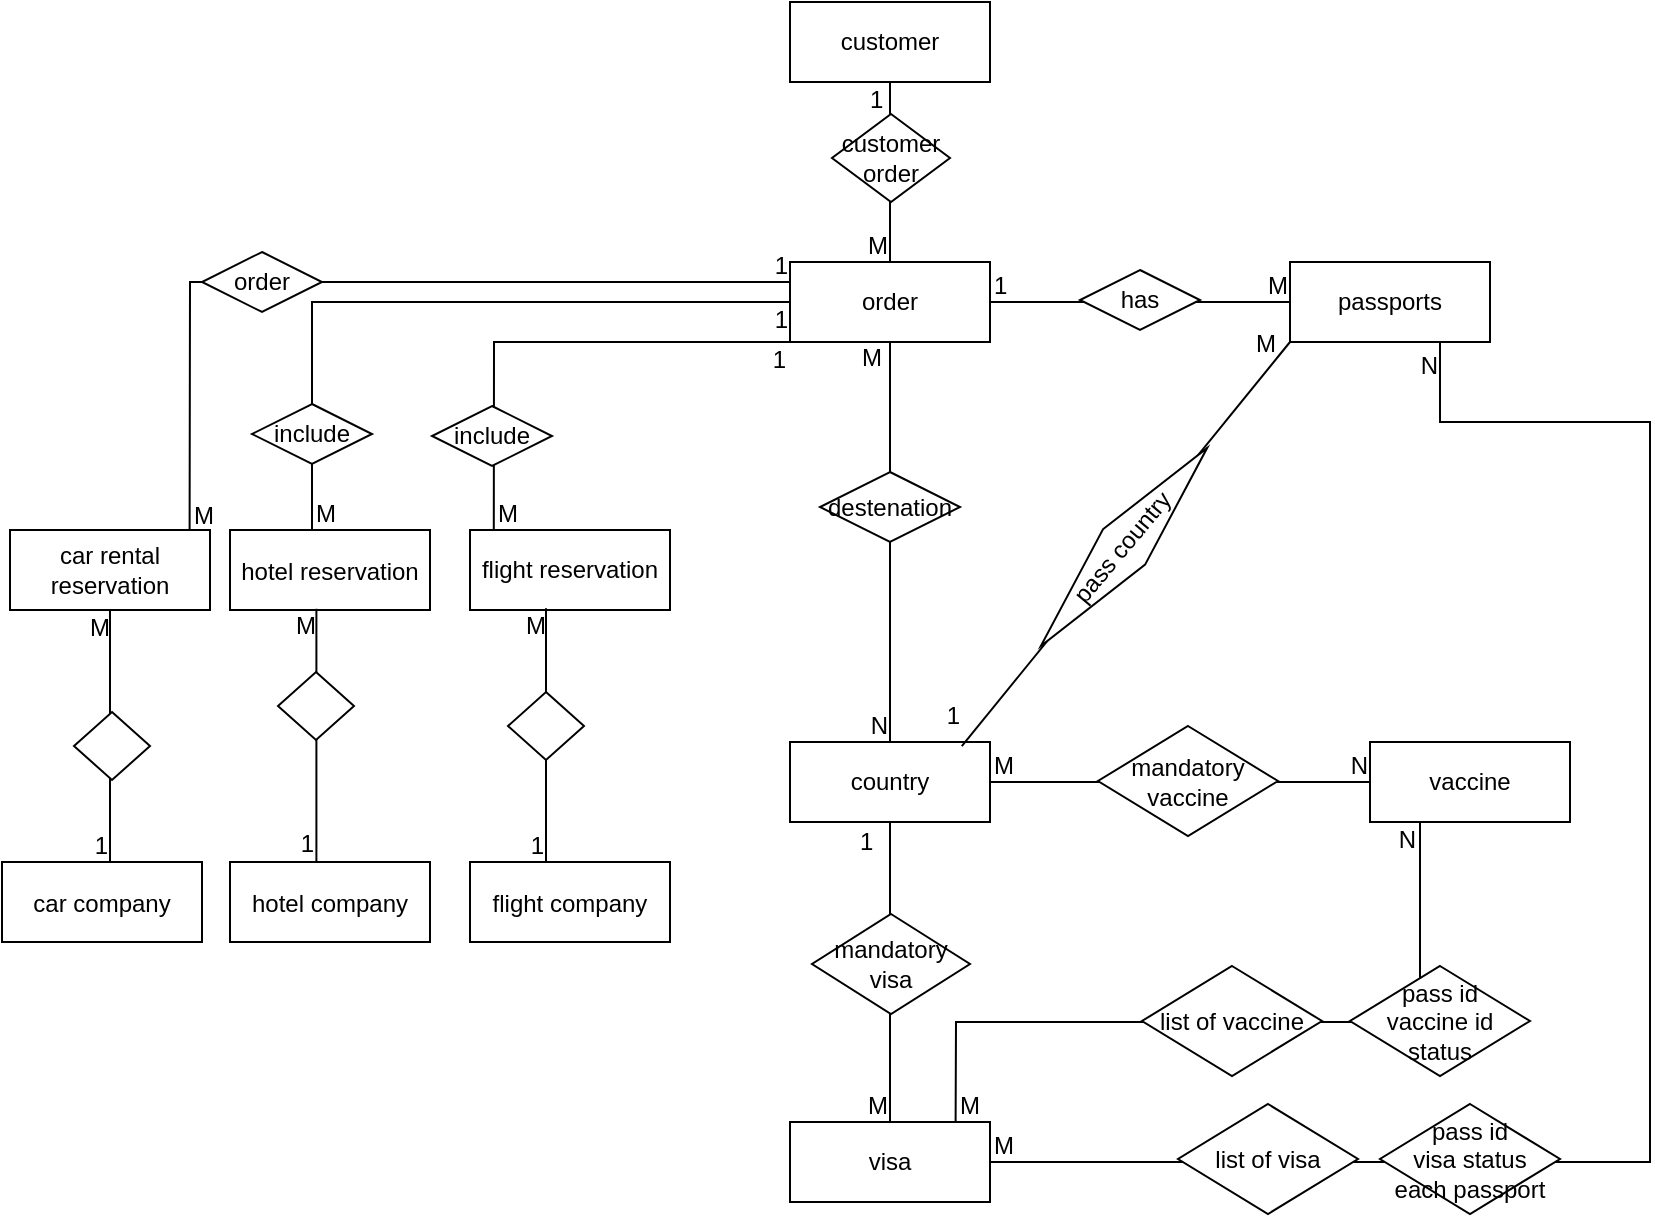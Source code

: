 <mxfile version="21.2.2" type="github">
  <diagram id="R2lEEEUBdFMjLlhIrx00" name="Page-1">
    <mxGraphModel dx="2570" dy="743" grid="1" gridSize="10" guides="1" tooltips="1" connect="1" arrows="1" fold="1" page="1" pageScale="1" pageWidth="850" pageHeight="1100" math="0" shadow="0" extFonts="Permanent Marker^https://fonts.googleapis.com/css?family=Permanent+Marker">
      <root>
        <mxCell id="0" />
        <mxCell id="1" parent="0" />
        <mxCell id="SAlh1_uHHdO9KxUeJymk-1" value="order" style="whiteSpace=wrap;html=1;align=center;" vertex="1" parent="1">
          <mxGeometry x="380" y="210" width="100" height="40" as="geometry" />
        </mxCell>
        <mxCell id="SAlh1_uHHdO9KxUeJymk-2" value="passports" style="whiteSpace=wrap;html=1;align=center;" vertex="1" parent="1">
          <mxGeometry x="630" y="210" width="100" height="40" as="geometry" />
        </mxCell>
        <mxCell id="SAlh1_uHHdO9KxUeJymk-3" value="country" style="whiteSpace=wrap;html=1;align=center;" vertex="1" parent="1">
          <mxGeometry x="380" y="450" width="100" height="40" as="geometry" />
        </mxCell>
        <mxCell id="SAlh1_uHHdO9KxUeJymk-4" value="vaccine" style="whiteSpace=wrap;html=1;align=center;" vertex="1" parent="1">
          <mxGeometry x="670" y="450" width="100" height="40" as="geometry" />
        </mxCell>
        <mxCell id="SAlh1_uHHdO9KxUeJymk-6" value="hotel&amp;nbsp;&lt;span style=&quot;font-size:11.0pt;line-height:107%;font-family:&amp;quot;Segoe UI&amp;quot;,sans-serif;&lt;br/&gt;mso-fareast-font-family:Calibri;mso-fareast-theme-font:minor-latin;color:#374151;&lt;br/&gt;mso-ansi-language:EN-US;mso-fareast-language:EN-US;mso-bidi-language:HE&quot;&gt;&lt;/span&gt;reservation" style="whiteSpace=wrap;html=1;align=center;" vertex="1" parent="1">
          <mxGeometry x="100" y="344" width="100" height="40" as="geometry" />
        </mxCell>
        <mxCell id="SAlh1_uHHdO9KxUeJymk-7" value="flight reservation" style="whiteSpace=wrap;html=1;align=center;" vertex="1" parent="1">
          <mxGeometry x="220" y="344" width="100" height="40" as="geometry" />
        </mxCell>
        <mxCell id="SAlh1_uHHdO9KxUeJymk-8" value="" style="endArrow=none;html=1;rounded=0;exitX=1;exitY=0.5;exitDx=0;exitDy=0;entryX=0;entryY=0.5;entryDx=0;entryDy=0;" edge="1" parent="1" source="SAlh1_uHHdO9KxUeJymk-1" target="SAlh1_uHHdO9KxUeJymk-2">
          <mxGeometry relative="1" as="geometry">
            <mxPoint x="500" y="270" as="sourcePoint" />
            <mxPoint x="640" y="290" as="targetPoint" />
          </mxGeometry>
        </mxCell>
        <mxCell id="SAlh1_uHHdO9KxUeJymk-9" value="1" style="resizable=0;html=1;whiteSpace=wrap;align=left;verticalAlign=bottom;" connectable="0" vertex="1" parent="SAlh1_uHHdO9KxUeJymk-8">
          <mxGeometry x="-1" relative="1" as="geometry" />
        </mxCell>
        <mxCell id="SAlh1_uHHdO9KxUeJymk-10" value="M" style="resizable=0;html=1;whiteSpace=wrap;align=right;verticalAlign=bottom;" connectable="0" vertex="1" parent="SAlh1_uHHdO9KxUeJymk-8">
          <mxGeometry x="1" relative="1" as="geometry" />
        </mxCell>
        <mxCell id="SAlh1_uHHdO9KxUeJymk-11" value="has" style="shape=rhombus;perimeter=rhombusPerimeter;whiteSpace=wrap;html=1;align=center;" vertex="1" parent="1">
          <mxGeometry x="525" y="214" width="60" height="30" as="geometry" />
        </mxCell>
        <mxCell id="SAlh1_uHHdO9KxUeJymk-12" value="" style="endArrow=none;html=1;rounded=0;exitX=1;exitY=0.5;exitDx=0;exitDy=0;entryX=0;entryY=0.5;entryDx=0;entryDy=0;" edge="1" parent="1" source="SAlh1_uHHdO9KxUeJymk-3" target="SAlh1_uHHdO9KxUeJymk-4">
          <mxGeometry relative="1" as="geometry">
            <mxPoint x="550" y="500" as="sourcePoint" />
            <mxPoint x="710" y="500" as="targetPoint" />
          </mxGeometry>
        </mxCell>
        <mxCell id="SAlh1_uHHdO9KxUeJymk-13" value="M" style="resizable=0;html=1;whiteSpace=wrap;align=left;verticalAlign=bottom;" connectable="0" vertex="1" parent="SAlh1_uHHdO9KxUeJymk-12">
          <mxGeometry x="-1" relative="1" as="geometry" />
        </mxCell>
        <mxCell id="SAlh1_uHHdO9KxUeJymk-14" value="N" style="resizable=0;html=1;whiteSpace=wrap;align=right;verticalAlign=bottom;" connectable="0" vertex="1" parent="SAlh1_uHHdO9KxUeJymk-12">
          <mxGeometry x="1" relative="1" as="geometry" />
        </mxCell>
        <mxCell id="SAlh1_uHHdO9KxUeJymk-15" value="mandatory vaccine" style="shape=rhombus;perimeter=rhombusPerimeter;whiteSpace=wrap;html=1;align=center;" vertex="1" parent="1">
          <mxGeometry x="534" y="442" width="90" height="55" as="geometry" />
        </mxCell>
        <mxCell id="SAlh1_uHHdO9KxUeJymk-22" value="" style="endArrow=none;html=1;rounded=0;entryX=0.5;entryY=0;entryDx=0;entryDy=0;" edge="1" parent="1" source="SAlh1_uHHdO9KxUeJymk-1" target="SAlh1_uHHdO9KxUeJymk-3">
          <mxGeometry relative="1" as="geometry">
            <mxPoint x="430" y="370" as="sourcePoint" />
            <mxPoint x="680" y="480" as="targetPoint" />
          </mxGeometry>
        </mxCell>
        <mxCell id="SAlh1_uHHdO9KxUeJymk-23" value="M" style="resizable=0;html=1;whiteSpace=wrap;align=left;verticalAlign=bottom;" connectable="0" vertex="1" parent="SAlh1_uHHdO9KxUeJymk-22">
          <mxGeometry x="-1" relative="1" as="geometry">
            <mxPoint x="-16" y="16" as="offset" />
          </mxGeometry>
        </mxCell>
        <mxCell id="SAlh1_uHHdO9KxUeJymk-24" value="N" style="resizable=0;html=1;whiteSpace=wrap;align=right;verticalAlign=bottom;" connectable="0" vertex="1" parent="SAlh1_uHHdO9KxUeJymk-22">
          <mxGeometry x="1" relative="1" as="geometry" />
        </mxCell>
        <mxCell id="SAlh1_uHHdO9KxUeJymk-25" value="destenation" style="shape=rhombus;perimeter=rhombusPerimeter;whiteSpace=wrap;html=1;align=center;" vertex="1" parent="1">
          <mxGeometry x="395" y="315" width="70" height="35" as="geometry" />
        </mxCell>
        <mxCell id="SAlh1_uHHdO9KxUeJymk-27" value="" style="endArrow=none;html=1;rounded=0;exitX=0.5;exitY=0;exitDx=0;exitDy=0;entryX=0;entryY=0.5;entryDx=0;entryDy=0;" edge="1" parent="1" target="SAlh1_uHHdO9KxUeJymk-1">
          <mxGeometry relative="1" as="geometry">
            <mxPoint x="141" y="344" as="sourcePoint" />
            <mxPoint x="141" y="249" as="targetPoint" />
            <Array as="points">
              <mxPoint x="141" y="230" />
            </Array>
          </mxGeometry>
        </mxCell>
        <mxCell id="SAlh1_uHHdO9KxUeJymk-28" value="M" style="resizable=0;html=1;whiteSpace=wrap;align=left;verticalAlign=bottom;" connectable="0" vertex="1" parent="SAlh1_uHHdO9KxUeJymk-27">
          <mxGeometry x="-1" relative="1" as="geometry" />
        </mxCell>
        <mxCell id="SAlh1_uHHdO9KxUeJymk-29" value="1" style="resizable=0;html=1;whiteSpace=wrap;align=right;verticalAlign=bottom;" connectable="0" vertex="1" parent="SAlh1_uHHdO9KxUeJymk-27">
          <mxGeometry x="1" relative="1" as="geometry">
            <mxPoint y="17" as="offset" />
          </mxGeometry>
        </mxCell>
        <mxCell id="SAlh1_uHHdO9KxUeJymk-26" value="include" style="shape=rhombus;perimeter=rhombusPerimeter;whiteSpace=wrap;html=1;align=center;" vertex="1" parent="1">
          <mxGeometry x="111" y="281" width="60" height="30" as="geometry" />
        </mxCell>
        <mxCell id="SAlh1_uHHdO9KxUeJymk-31" value="" style="endArrow=none;html=1;rounded=0;entryX=0;entryY=0.25;entryDx=0;entryDy=0;exitX=0.898;exitY=0.046;exitDx=0;exitDy=0;exitPerimeter=0;" edge="1" parent="1" source="SAlh1_uHHdO9KxUeJymk-71" target="SAlh1_uHHdO9KxUeJymk-1">
          <mxGeometry relative="1" as="geometry">
            <mxPoint x="10" y="230" as="sourcePoint" />
            <mxPoint x="680" y="480" as="targetPoint" />
            <Array as="points">
              <mxPoint x="80" y="220" />
            </Array>
          </mxGeometry>
        </mxCell>
        <mxCell id="SAlh1_uHHdO9KxUeJymk-32" value="M" style="resizable=0;html=1;whiteSpace=wrap;align=left;verticalAlign=bottom;" connectable="0" vertex="1" parent="SAlh1_uHHdO9KxUeJymk-31">
          <mxGeometry x="-1" relative="1" as="geometry" />
        </mxCell>
        <mxCell id="SAlh1_uHHdO9KxUeJymk-33" value="1" style="resizable=0;html=1;whiteSpace=wrap;align=right;verticalAlign=bottom;" connectable="0" vertex="1" parent="SAlh1_uHHdO9KxUeJymk-31">
          <mxGeometry x="1" relative="1" as="geometry" />
        </mxCell>
        <mxCell id="SAlh1_uHHdO9KxUeJymk-30" value="order" style="shape=rhombus;perimeter=rhombusPerimeter;whiteSpace=wrap;html=1;align=center;" vertex="1" parent="1">
          <mxGeometry x="86" y="205" width="60" height="30" as="geometry" />
        </mxCell>
        <mxCell id="SAlh1_uHHdO9KxUeJymk-38" value="" style="endArrow=none;html=1;rounded=0;entryX=0;entryY=1;entryDx=0;entryDy=0;exitX=0.119;exitY=0.002;exitDx=0;exitDy=0;exitPerimeter=0;" edge="1" parent="1" source="SAlh1_uHHdO9KxUeJymk-7" target="SAlh1_uHHdO9KxUeJymk-1">
          <mxGeometry relative="1" as="geometry">
            <mxPoint x="230" y="345" as="sourcePoint" />
            <mxPoint x="230" y="249" as="targetPoint" />
            <Array as="points">
              <mxPoint x="232" y="250" />
            </Array>
          </mxGeometry>
        </mxCell>
        <mxCell id="SAlh1_uHHdO9KxUeJymk-39" value="M" style="resizable=0;html=1;whiteSpace=wrap;align=left;verticalAlign=bottom;" connectable="0" vertex="1" parent="SAlh1_uHHdO9KxUeJymk-38">
          <mxGeometry x="-1" relative="1" as="geometry" />
        </mxCell>
        <mxCell id="SAlh1_uHHdO9KxUeJymk-40" value="1" style="resizable=0;html=1;whiteSpace=wrap;align=right;verticalAlign=bottom;" connectable="0" vertex="1" parent="SAlh1_uHHdO9KxUeJymk-38">
          <mxGeometry x="1" relative="1" as="geometry">
            <mxPoint y="17" as="offset" />
          </mxGeometry>
        </mxCell>
        <mxCell id="SAlh1_uHHdO9KxUeJymk-41" value="include" style="shape=rhombus;perimeter=rhombusPerimeter;whiteSpace=wrap;html=1;align=center;" vertex="1" parent="1">
          <mxGeometry x="201" y="282" width="60" height="30" as="geometry" />
        </mxCell>
        <mxCell id="SAlh1_uHHdO9KxUeJymk-54" value="customer" style="whiteSpace=wrap;html=1;align=center;" vertex="1" parent="1">
          <mxGeometry x="380" y="80" width="100" height="40" as="geometry" />
        </mxCell>
        <mxCell id="SAlh1_uHHdO9KxUeJymk-55" value="visa" style="whiteSpace=wrap;html=1;align=center;" vertex="1" parent="1">
          <mxGeometry x="380" y="640" width="100" height="40" as="geometry" />
        </mxCell>
        <mxCell id="SAlh1_uHHdO9KxUeJymk-57" value="" style="endArrow=none;html=1;rounded=0;exitX=0.5;exitY=1;exitDx=0;exitDy=0;" edge="1" parent="1" source="SAlh1_uHHdO9KxUeJymk-54" target="SAlh1_uHHdO9KxUeJymk-1">
          <mxGeometry relative="1" as="geometry">
            <mxPoint x="490" y="240" as="sourcePoint" />
            <mxPoint x="640" y="240" as="targetPoint" />
          </mxGeometry>
        </mxCell>
        <mxCell id="SAlh1_uHHdO9KxUeJymk-58" value="1" style="resizable=0;html=1;whiteSpace=wrap;align=left;verticalAlign=bottom;" connectable="0" vertex="1" parent="SAlh1_uHHdO9KxUeJymk-57">
          <mxGeometry x="-1" relative="1" as="geometry">
            <mxPoint x="-12" y="17" as="offset" />
          </mxGeometry>
        </mxCell>
        <mxCell id="SAlh1_uHHdO9KxUeJymk-59" value="M" style="resizable=0;html=1;whiteSpace=wrap;align=right;verticalAlign=bottom;" connectable="0" vertex="1" parent="SAlh1_uHHdO9KxUeJymk-57">
          <mxGeometry x="1" relative="1" as="geometry" />
        </mxCell>
        <mxCell id="SAlh1_uHHdO9KxUeJymk-56" value="customer order" style="shape=rhombus;perimeter=rhombusPerimeter;whiteSpace=wrap;html=1;align=center;" vertex="1" parent="1">
          <mxGeometry x="401" y="136" width="59" height="44" as="geometry" />
        </mxCell>
        <mxCell id="SAlh1_uHHdO9KxUeJymk-60" value="" style="endArrow=none;html=1;rounded=0;exitX=0.5;exitY=1;exitDx=0;exitDy=0;" edge="1" parent="1" source="SAlh1_uHHdO9KxUeJymk-3" target="SAlh1_uHHdO9KxUeJymk-55">
          <mxGeometry relative="1" as="geometry">
            <mxPoint x="490" y="525" as="sourcePoint" />
            <mxPoint x="680" y="525" as="targetPoint" />
          </mxGeometry>
        </mxCell>
        <mxCell id="SAlh1_uHHdO9KxUeJymk-61" value="1" style="resizable=0;html=1;whiteSpace=wrap;align=left;verticalAlign=bottom;" connectable="0" vertex="1" parent="SAlh1_uHHdO9KxUeJymk-60">
          <mxGeometry x="-1" relative="1" as="geometry">
            <mxPoint x="-17" y="18" as="offset" />
          </mxGeometry>
        </mxCell>
        <mxCell id="SAlh1_uHHdO9KxUeJymk-62" value="M" style="resizable=0;html=1;whiteSpace=wrap;align=right;verticalAlign=bottom;" connectable="0" vertex="1" parent="SAlh1_uHHdO9KxUeJymk-60">
          <mxGeometry x="1" relative="1" as="geometry" />
        </mxCell>
        <mxCell id="SAlh1_uHHdO9KxUeJymk-63" value="mandatory visa" style="shape=rhombus;perimeter=rhombusPerimeter;whiteSpace=wrap;html=1;align=center;" vertex="1" parent="1">
          <mxGeometry x="391" y="536" width="79" height="50" as="geometry" />
        </mxCell>
        <mxCell id="SAlh1_uHHdO9KxUeJymk-67" value="" style="endArrow=none;html=1;rounded=0;exitX=0;exitY=1;exitDx=0;exitDy=0;entryX=0.859;entryY=0.053;entryDx=0;entryDy=0;entryPerimeter=0;" edge="1" parent="1" source="SAlh1_uHHdO9KxUeJymk-2" target="SAlh1_uHHdO9KxUeJymk-3">
          <mxGeometry relative="1" as="geometry">
            <mxPoint x="490" y="260" as="sourcePoint" />
            <mxPoint x="680" y="460" as="targetPoint" />
          </mxGeometry>
        </mxCell>
        <mxCell id="SAlh1_uHHdO9KxUeJymk-68" value="M" style="resizable=0;html=1;whiteSpace=wrap;align=left;verticalAlign=bottom;" connectable="0" vertex="1" parent="SAlh1_uHHdO9KxUeJymk-67">
          <mxGeometry x="-1" relative="1" as="geometry">
            <mxPoint x="-19" y="9" as="offset" />
          </mxGeometry>
        </mxCell>
        <mxCell id="SAlh1_uHHdO9KxUeJymk-69" value="1" style="resizable=0;html=1;whiteSpace=wrap;align=right;verticalAlign=bottom;" connectable="0" vertex="1" parent="SAlh1_uHHdO9KxUeJymk-67">
          <mxGeometry x="1" relative="1" as="geometry">
            <mxPoint x="1" y="-7" as="offset" />
          </mxGeometry>
        </mxCell>
        <mxCell id="SAlh1_uHHdO9KxUeJymk-70" value="pass country" style="shape=rhombus;perimeter=rhombusPerimeter;whiteSpace=wrap;html=1;align=center;rotation=-50;" vertex="1" parent="1">
          <mxGeometry x="482.3" y="338.75" width="129.43" height="27.49" as="geometry" />
        </mxCell>
        <mxCell id="SAlh1_uHHdO9KxUeJymk-71" value="car rental reservation" style="whiteSpace=wrap;html=1;align=center;" vertex="1" parent="1">
          <mxGeometry x="-10" y="344" width="100" height="40" as="geometry" />
        </mxCell>
        <mxCell id="SAlh1_uHHdO9KxUeJymk-72" value="hotel&amp;nbsp;&lt;span style=&quot;font-size:11.0pt;line-height:107%;font-family:&amp;quot;Segoe UI&amp;quot;,sans-serif;&lt;br/&gt;mso-fareast-font-family:Calibri;mso-fareast-theme-font:minor-latin;color:#374151;&lt;br/&gt;mso-ansi-language:EN-US;mso-fareast-language:EN-US;mso-bidi-language:HE&quot;&gt;&lt;/span&gt;company" style="whiteSpace=wrap;html=1;align=center;" vertex="1" parent="1">
          <mxGeometry x="100" y="510" width="100" height="40" as="geometry" />
        </mxCell>
        <mxCell id="SAlh1_uHHdO9KxUeJymk-73" value="car&amp;nbsp;&lt;span style=&quot;font-size:11.0pt;line-height:107%;font-family:&amp;quot;Segoe UI&amp;quot;,sans-serif;&lt;br/&gt;mso-fareast-font-family:Calibri;mso-fareast-theme-font:minor-latin;color:#374151;&lt;br/&gt;mso-ansi-language:EN-US;mso-fareast-language:EN-US;mso-bidi-language:HE&quot;&gt;&lt;/span&gt;company" style="whiteSpace=wrap;html=1;align=center;" vertex="1" parent="1">
          <mxGeometry x="-14" y="510" width="100" height="40" as="geometry" />
        </mxCell>
        <mxCell id="SAlh1_uHHdO9KxUeJymk-74" value="flight&amp;nbsp;&lt;span style=&quot;font-size:11.0pt;line-height:107%;font-family:&amp;quot;Segoe UI&amp;quot;,sans-serif;&lt;br/&gt;mso-fareast-font-family:Calibri;mso-fareast-theme-font:minor-latin;color:#374151;&lt;br/&gt;mso-ansi-language:EN-US;mso-fareast-language:EN-US;mso-bidi-language:HE&quot;&gt;&lt;/span&gt;company" style="whiteSpace=wrap;html=1;align=center;" vertex="1" parent="1">
          <mxGeometry x="220" y="510" width="100" height="40" as="geometry" />
        </mxCell>
        <mxCell id="SAlh1_uHHdO9KxUeJymk-75" value="" style="endArrow=none;html=1;rounded=0;exitX=0.432;exitY=0.985;exitDx=0;exitDy=0;exitPerimeter=0;entryX=0.432;entryY=-0.004;entryDx=0;entryDy=0;entryPerimeter=0;" edge="1" parent="1" source="SAlh1_uHHdO9KxUeJymk-6" target="SAlh1_uHHdO9KxUeJymk-72">
          <mxGeometry relative="1" as="geometry">
            <mxPoint x="141" y="425" as="sourcePoint" />
            <mxPoint x="141" y="515" as="targetPoint" />
          </mxGeometry>
        </mxCell>
        <mxCell id="SAlh1_uHHdO9KxUeJymk-76" value="M" style="resizable=0;html=1;whiteSpace=wrap;align=left;verticalAlign=bottom;" connectable="0" vertex="1" parent="SAlh1_uHHdO9KxUeJymk-75">
          <mxGeometry x="-1" relative="1" as="geometry">
            <mxPoint x="-12" y="17" as="offset" />
          </mxGeometry>
        </mxCell>
        <mxCell id="SAlh1_uHHdO9KxUeJymk-77" value="1" style="resizable=0;html=1;whiteSpace=wrap;align=right;verticalAlign=bottom;" connectable="0" vertex="1" parent="SAlh1_uHHdO9KxUeJymk-75">
          <mxGeometry x="1" relative="1" as="geometry" />
        </mxCell>
        <mxCell id="SAlh1_uHHdO9KxUeJymk-78" value="" style="shape=rhombus;perimeter=rhombusPerimeter;whiteSpace=wrap;html=1;align=center;" vertex="1" parent="1">
          <mxGeometry x="124" y="415" width="38" height="34" as="geometry" />
        </mxCell>
        <mxCell id="SAlh1_uHHdO9KxUeJymk-79" value="" style="endArrow=none;html=1;rounded=0;exitX=1;exitY=0.5;exitDx=0;exitDy=0;entryX=0.75;entryY=1;entryDx=0;entryDy=0;" edge="1" parent="1" source="SAlh1_uHHdO9KxUeJymk-55" target="SAlh1_uHHdO9KxUeJymk-2">
          <mxGeometry relative="1" as="geometry">
            <mxPoint x="520" y="588" as="sourcePoint" />
            <mxPoint x="710" y="588" as="targetPoint" />
            <Array as="points">
              <mxPoint x="810" y="660" />
              <mxPoint x="810" y="290" />
              <mxPoint x="705" y="290" />
            </Array>
          </mxGeometry>
        </mxCell>
        <mxCell id="SAlh1_uHHdO9KxUeJymk-80" value="M" style="resizable=0;html=1;whiteSpace=wrap;align=left;verticalAlign=bottom;" connectable="0" vertex="1" parent="SAlh1_uHHdO9KxUeJymk-79">
          <mxGeometry x="-1" relative="1" as="geometry" />
        </mxCell>
        <mxCell id="SAlh1_uHHdO9KxUeJymk-81" value="N" style="resizable=0;html=1;whiteSpace=wrap;align=right;verticalAlign=bottom;" connectable="0" vertex="1" parent="SAlh1_uHHdO9KxUeJymk-79">
          <mxGeometry x="1" relative="1" as="geometry">
            <mxPoint y="20" as="offset" />
          </mxGeometry>
        </mxCell>
        <mxCell id="SAlh1_uHHdO9KxUeJymk-82" value="list of visa" style="shape=rhombus;perimeter=rhombusPerimeter;whiteSpace=wrap;html=1;align=center;" vertex="1" parent="1">
          <mxGeometry x="574" y="631" width="90" height="55" as="geometry" />
        </mxCell>
        <mxCell id="SAlh1_uHHdO9KxUeJymk-83" value="pass id&lt;br&gt;visa status&lt;br&gt;each passport" style="shape=rhombus;perimeter=rhombusPerimeter;whiteSpace=wrap;html=1;align=center;" vertex="1" parent="1">
          <mxGeometry x="675" y="631" width="90" height="55" as="geometry" />
        </mxCell>
        <mxCell id="SAlh1_uHHdO9KxUeJymk-87" value="" style="endArrow=none;html=1;rounded=0;exitX=0.828;exitY=0.003;exitDx=0;exitDy=0;entryX=0.25;entryY=1;entryDx=0;entryDy=0;exitPerimeter=0;" edge="1" parent="1" source="SAlh1_uHHdO9KxUeJymk-55" target="SAlh1_uHHdO9KxUeJymk-4">
          <mxGeometry relative="1" as="geometry">
            <mxPoint x="490" y="480" as="sourcePoint" />
            <mxPoint x="680" y="480" as="targetPoint" />
            <Array as="points">
              <mxPoint x="463" y="590" />
              <mxPoint x="695" y="590" />
            </Array>
          </mxGeometry>
        </mxCell>
        <mxCell id="SAlh1_uHHdO9KxUeJymk-88" value="M" style="resizable=0;html=1;whiteSpace=wrap;align=left;verticalAlign=bottom;" connectable="0" vertex="1" parent="SAlh1_uHHdO9KxUeJymk-87">
          <mxGeometry x="-1" relative="1" as="geometry" />
        </mxCell>
        <mxCell id="SAlh1_uHHdO9KxUeJymk-89" value="N" style="resizable=0;html=1;whiteSpace=wrap;align=right;verticalAlign=bottom;" connectable="0" vertex="1" parent="SAlh1_uHHdO9KxUeJymk-87">
          <mxGeometry x="1" relative="1" as="geometry">
            <mxPoint x="-1" y="17" as="offset" />
          </mxGeometry>
        </mxCell>
        <mxCell id="SAlh1_uHHdO9KxUeJymk-90" value="list of vaccine" style="shape=rhombus;perimeter=rhombusPerimeter;whiteSpace=wrap;html=1;align=center;" vertex="1" parent="1">
          <mxGeometry x="556" y="562" width="90" height="55" as="geometry" />
        </mxCell>
        <mxCell id="SAlh1_uHHdO9KxUeJymk-91" value="pass id&lt;br&gt;vaccine id&lt;br&gt;status" style="shape=rhombus;perimeter=rhombusPerimeter;whiteSpace=wrap;html=1;align=center;" vertex="1" parent="1">
          <mxGeometry x="660" y="562" width="90" height="55" as="geometry" />
        </mxCell>
        <mxCell id="SAlh1_uHHdO9KxUeJymk-92" value="" style="endArrow=none;html=1;rounded=0;exitX=0.38;exitY=0.979;exitDx=0;exitDy=0;exitPerimeter=0;entryX=0.38;entryY=0.014;entryDx=0;entryDy=0;entryPerimeter=0;" edge="1" parent="1" source="SAlh1_uHHdO9KxUeJymk-7" target="SAlh1_uHHdO9KxUeJymk-74">
          <mxGeometry relative="1" as="geometry">
            <mxPoint x="259" y="393" as="sourcePoint" />
            <mxPoint x="259" y="500" as="targetPoint" />
          </mxGeometry>
        </mxCell>
        <mxCell id="SAlh1_uHHdO9KxUeJymk-93" value="M" style="resizable=0;html=1;whiteSpace=wrap;align=left;verticalAlign=bottom;" connectable="0" vertex="1" parent="SAlh1_uHHdO9KxUeJymk-92">
          <mxGeometry x="-1" relative="1" as="geometry">
            <mxPoint x="-12" y="17" as="offset" />
          </mxGeometry>
        </mxCell>
        <mxCell id="SAlh1_uHHdO9KxUeJymk-94" value="1" style="resizable=0;html=1;whiteSpace=wrap;align=right;verticalAlign=bottom;" connectable="0" vertex="1" parent="SAlh1_uHHdO9KxUeJymk-92">
          <mxGeometry x="1" relative="1" as="geometry" />
        </mxCell>
        <mxCell id="SAlh1_uHHdO9KxUeJymk-95" value="" style="shape=rhombus;perimeter=rhombusPerimeter;whiteSpace=wrap;html=1;align=center;" vertex="1" parent="1">
          <mxGeometry x="239" y="425" width="38" height="34" as="geometry" />
        </mxCell>
        <mxCell id="SAlh1_uHHdO9KxUeJymk-96" value="" style="endArrow=none;html=1;rounded=0;exitX=0.5;exitY=1;exitDx=0;exitDy=0;" edge="1" parent="1" source="SAlh1_uHHdO9KxUeJymk-71">
          <mxGeometry relative="1" as="geometry">
            <mxPoint x="36" y="403" as="sourcePoint" />
            <mxPoint x="40" y="510" as="targetPoint" />
          </mxGeometry>
        </mxCell>
        <mxCell id="SAlh1_uHHdO9KxUeJymk-97" value="M" style="resizable=0;html=1;whiteSpace=wrap;align=left;verticalAlign=bottom;" connectable="0" vertex="1" parent="SAlh1_uHHdO9KxUeJymk-96">
          <mxGeometry x="-1" relative="1" as="geometry">
            <mxPoint x="-12" y="17" as="offset" />
          </mxGeometry>
        </mxCell>
        <mxCell id="SAlh1_uHHdO9KxUeJymk-98" value="1" style="resizable=0;html=1;whiteSpace=wrap;align=right;verticalAlign=bottom;" connectable="0" vertex="1" parent="SAlh1_uHHdO9KxUeJymk-96">
          <mxGeometry x="1" relative="1" as="geometry" />
        </mxCell>
        <mxCell id="SAlh1_uHHdO9KxUeJymk-99" value="" style="shape=rhombus;perimeter=rhombusPerimeter;whiteSpace=wrap;html=1;align=center;" vertex="1" parent="1">
          <mxGeometry x="22" y="435" width="38" height="34" as="geometry" />
        </mxCell>
      </root>
    </mxGraphModel>
  </diagram>
</mxfile>

